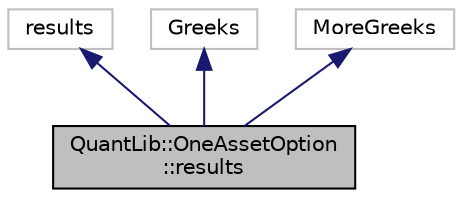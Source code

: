 digraph "QuantLib::OneAssetOption::results"
{
  edge [fontname="Helvetica",fontsize="10",labelfontname="Helvetica",labelfontsize="10"];
  node [fontname="Helvetica",fontsize="10",shape=record];
  Node1 [label="QuantLib::OneAssetOption\l::results",height=0.2,width=0.4,color="black", fillcolor="grey75", style="filled", fontcolor="black"];
  Node2 -> Node1 [dir="back",color="midnightblue",fontsize="10",style="solid"];
  Node2 [label="results",height=0.2,width=0.4,color="grey75", fillcolor="white", style="filled"];
  Node3 -> Node1 [dir="back",color="midnightblue",fontsize="10",style="solid"];
  Node3 [label="Greeks",height=0.2,width=0.4,color="grey75", fillcolor="white", style="filled"];
  Node4 -> Node1 [dir="back",color="midnightblue",fontsize="10",style="solid"];
  Node4 [label="MoreGreeks",height=0.2,width=0.4,color="grey75", fillcolor="white", style="filled"];
}
